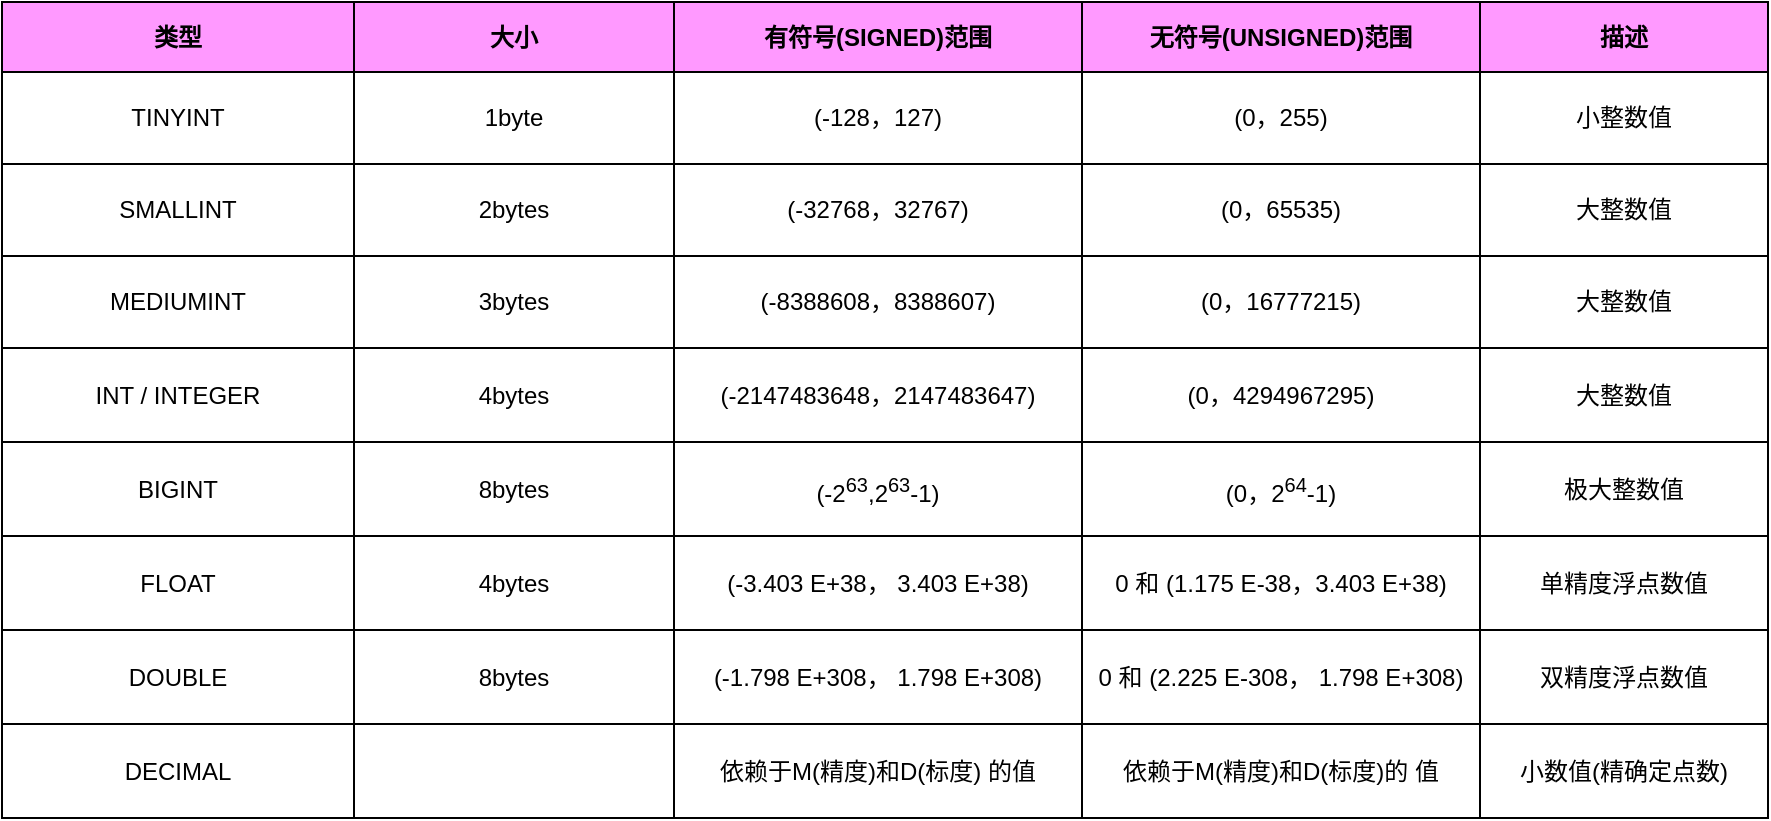 <mxfile version="21.7.4" type="github">
  <diagram name="第 1 页" id="7ZvSJ0obR6vTkH_XxHPz">
    <mxGraphModel dx="1060" dy="561" grid="0" gridSize="10" guides="1" tooltips="1" connect="1" arrows="1" fold="1" page="1" pageScale="1" pageWidth="1920" pageHeight="1200" math="0" shadow="0">
      <root>
        <mxCell id="0" />
        <mxCell id="1" parent="0" />
        <mxCell id="YqHx8tjjUML3rOim9XX1-1" value="" style="childLayout=tableLayout;recursiveResize=0;shadow=0;fillColor=none;" vertex="1" parent="1">
          <mxGeometry x="81" y="49" width="883" height="408" as="geometry" />
        </mxCell>
        <mxCell id="YqHx8tjjUML3rOim9XX1-2" value="" style="shape=tableRow;horizontal=0;startSize=0;swimlaneHead=0;swimlaneBody=0;top=0;left=0;bottom=0;right=0;dropTarget=0;collapsible=0;recursiveResize=0;expand=0;fontStyle=0;fillColor=none;strokeColor=inherit;" vertex="1" parent="YqHx8tjjUML3rOim9XX1-1">
          <mxGeometry width="883" height="35" as="geometry" />
        </mxCell>
        <mxCell id="YqHx8tjjUML3rOim9XX1-3" value="类型" style="connectable=0;recursiveResize=0;strokeColor=inherit;fillColor=#FF99FF;align=center;whiteSpace=wrap;html=1;fontStyle=1" vertex="1" parent="YqHx8tjjUML3rOim9XX1-2">
          <mxGeometry width="176" height="35" as="geometry">
            <mxRectangle width="176" height="35" as="alternateBounds" />
          </mxGeometry>
        </mxCell>
        <mxCell id="YqHx8tjjUML3rOim9XX1-4" value="大小" style="connectable=0;recursiveResize=0;strokeColor=inherit;fillColor=#FF99FF;align=center;whiteSpace=wrap;html=1;fontStyle=1" vertex="1" parent="YqHx8tjjUML3rOim9XX1-2">
          <mxGeometry x="176" width="160" height="35" as="geometry">
            <mxRectangle width="160" height="35" as="alternateBounds" />
          </mxGeometry>
        </mxCell>
        <mxCell id="YqHx8tjjUML3rOim9XX1-5" value="有符号(SIGNED)范围" style="connectable=0;recursiveResize=0;strokeColor=inherit;fillColor=#FF99FF;align=center;whiteSpace=wrap;html=1;fontStyle=1" vertex="1" parent="YqHx8tjjUML3rOim9XX1-2">
          <mxGeometry x="336" width="204" height="35" as="geometry">
            <mxRectangle width="204" height="35" as="alternateBounds" />
          </mxGeometry>
        </mxCell>
        <mxCell id="YqHx8tjjUML3rOim9XX1-29" value="无符号(UNSIGNED)范围" style="connectable=0;recursiveResize=0;strokeColor=inherit;fillColor=#FF99FF;align=center;whiteSpace=wrap;html=1;fontStyle=1" vertex="1" parent="YqHx8tjjUML3rOim9XX1-2">
          <mxGeometry x="540" width="199" height="35" as="geometry">
            <mxRectangle width="199" height="35" as="alternateBounds" />
          </mxGeometry>
        </mxCell>
        <mxCell id="YqHx8tjjUML3rOim9XX1-24" value="描述" style="connectable=0;recursiveResize=0;strokeColor=inherit;fillColor=#FF99FF;align=center;whiteSpace=wrap;html=1;fontStyle=1" vertex="1" parent="YqHx8tjjUML3rOim9XX1-2">
          <mxGeometry x="739" width="144" height="35" as="geometry">
            <mxRectangle width="144" height="35" as="alternateBounds" />
          </mxGeometry>
        </mxCell>
        <mxCell id="YqHx8tjjUML3rOim9XX1-6" style="shape=tableRow;horizontal=0;startSize=0;swimlaneHead=0;swimlaneBody=0;top=0;left=0;bottom=0;right=0;dropTarget=0;collapsible=0;recursiveResize=0;expand=0;fontStyle=0;fillColor=none;strokeColor=inherit;" vertex="1" parent="YqHx8tjjUML3rOim9XX1-1">
          <mxGeometry y="35" width="883" height="46" as="geometry" />
        </mxCell>
        <mxCell id="YqHx8tjjUML3rOim9XX1-7" value="TINYINT" style="connectable=0;recursiveResize=0;strokeColor=inherit;fillColor=none;align=center;whiteSpace=wrap;html=1;" vertex="1" parent="YqHx8tjjUML3rOim9XX1-6">
          <mxGeometry width="176" height="46" as="geometry">
            <mxRectangle width="176" height="46" as="alternateBounds" />
          </mxGeometry>
        </mxCell>
        <mxCell id="YqHx8tjjUML3rOim9XX1-8" value="1byte" style="connectable=0;recursiveResize=0;strokeColor=inherit;fillColor=none;align=center;whiteSpace=wrap;html=1;" vertex="1" parent="YqHx8tjjUML3rOim9XX1-6">
          <mxGeometry x="176" width="160" height="46" as="geometry">
            <mxRectangle width="160" height="46" as="alternateBounds" />
          </mxGeometry>
        </mxCell>
        <mxCell id="YqHx8tjjUML3rOim9XX1-9" value="(-128，127)" style="connectable=0;recursiveResize=0;strokeColor=inherit;fillColor=none;align=center;whiteSpace=wrap;html=1;" vertex="1" parent="YqHx8tjjUML3rOim9XX1-6">
          <mxGeometry x="336" width="204" height="46" as="geometry">
            <mxRectangle width="204" height="46" as="alternateBounds" />
          </mxGeometry>
        </mxCell>
        <mxCell id="YqHx8tjjUML3rOim9XX1-30" value="(0，255)" style="connectable=0;recursiveResize=0;strokeColor=inherit;fillColor=none;align=center;whiteSpace=wrap;html=1;" vertex="1" parent="YqHx8tjjUML3rOim9XX1-6">
          <mxGeometry x="540" width="199" height="46" as="geometry">
            <mxRectangle width="199" height="46" as="alternateBounds" />
          </mxGeometry>
        </mxCell>
        <mxCell id="YqHx8tjjUML3rOim9XX1-25" value="小整数值" style="connectable=0;recursiveResize=0;strokeColor=inherit;fillColor=none;align=center;whiteSpace=wrap;html=1;" vertex="1" parent="YqHx8tjjUML3rOim9XX1-6">
          <mxGeometry x="739" width="144" height="46" as="geometry">
            <mxRectangle width="144" height="46" as="alternateBounds" />
          </mxGeometry>
        </mxCell>
        <mxCell id="YqHx8tjjUML3rOim9XX1-20" style="shape=tableRow;horizontal=0;startSize=0;swimlaneHead=0;swimlaneBody=0;top=0;left=0;bottom=0;right=0;dropTarget=0;collapsible=0;recursiveResize=0;expand=0;fontStyle=0;fillColor=none;strokeColor=inherit;" vertex="1" parent="YqHx8tjjUML3rOim9XX1-1">
          <mxGeometry y="81" width="883" height="46" as="geometry" />
        </mxCell>
        <mxCell id="YqHx8tjjUML3rOim9XX1-21" value="SMALLINT" style="connectable=0;recursiveResize=0;strokeColor=inherit;fillColor=none;align=center;whiteSpace=wrap;html=1;" vertex="1" parent="YqHx8tjjUML3rOim9XX1-20">
          <mxGeometry width="176" height="46" as="geometry">
            <mxRectangle width="176" height="46" as="alternateBounds" />
          </mxGeometry>
        </mxCell>
        <mxCell id="YqHx8tjjUML3rOim9XX1-22" value="2bytes" style="connectable=0;recursiveResize=0;strokeColor=inherit;fillColor=none;align=center;whiteSpace=wrap;html=1;" vertex="1" parent="YqHx8tjjUML3rOim9XX1-20">
          <mxGeometry x="176" width="160" height="46" as="geometry">
            <mxRectangle width="160" height="46" as="alternateBounds" />
          </mxGeometry>
        </mxCell>
        <mxCell id="YqHx8tjjUML3rOim9XX1-23" value="(-32768，32767)" style="connectable=0;recursiveResize=0;strokeColor=inherit;fillColor=none;align=center;whiteSpace=wrap;html=1;" vertex="1" parent="YqHx8tjjUML3rOim9XX1-20">
          <mxGeometry x="336" width="204" height="46" as="geometry">
            <mxRectangle width="204" height="46" as="alternateBounds" />
          </mxGeometry>
        </mxCell>
        <mxCell id="YqHx8tjjUML3rOim9XX1-31" value="(0，65535)" style="connectable=0;recursiveResize=0;strokeColor=inherit;fillColor=none;align=center;whiteSpace=wrap;html=1;" vertex="1" parent="YqHx8tjjUML3rOim9XX1-20">
          <mxGeometry x="540" width="199" height="46" as="geometry">
            <mxRectangle width="199" height="46" as="alternateBounds" />
          </mxGeometry>
        </mxCell>
        <mxCell id="YqHx8tjjUML3rOim9XX1-26" value="大整数值" style="connectable=0;recursiveResize=0;strokeColor=inherit;fillColor=none;align=center;whiteSpace=wrap;html=1;" vertex="1" parent="YqHx8tjjUML3rOim9XX1-20">
          <mxGeometry x="739" width="144" height="46" as="geometry">
            <mxRectangle width="144" height="46" as="alternateBounds" />
          </mxGeometry>
        </mxCell>
        <mxCell id="YqHx8tjjUML3rOim9XX1-16" style="shape=tableRow;horizontal=0;startSize=0;swimlaneHead=0;swimlaneBody=0;top=0;left=0;bottom=0;right=0;dropTarget=0;collapsible=0;recursiveResize=0;expand=0;fontStyle=0;fillColor=none;strokeColor=inherit;" vertex="1" parent="YqHx8tjjUML3rOim9XX1-1">
          <mxGeometry y="127" width="883" height="46" as="geometry" />
        </mxCell>
        <mxCell id="YqHx8tjjUML3rOim9XX1-17" value="MEDIUMINT" style="connectable=0;recursiveResize=0;strokeColor=inherit;fillColor=none;align=center;whiteSpace=wrap;html=1;" vertex="1" parent="YqHx8tjjUML3rOim9XX1-16">
          <mxGeometry width="176" height="46" as="geometry">
            <mxRectangle width="176" height="46" as="alternateBounds" />
          </mxGeometry>
        </mxCell>
        <mxCell id="YqHx8tjjUML3rOim9XX1-18" value="3bytes" style="connectable=0;recursiveResize=0;strokeColor=inherit;fillColor=none;align=center;whiteSpace=wrap;html=1;" vertex="1" parent="YqHx8tjjUML3rOim9XX1-16">
          <mxGeometry x="176" width="160" height="46" as="geometry">
            <mxRectangle width="160" height="46" as="alternateBounds" />
          </mxGeometry>
        </mxCell>
        <mxCell id="YqHx8tjjUML3rOim9XX1-19" value="(-8388608，8388607)" style="connectable=0;recursiveResize=0;strokeColor=inherit;fillColor=none;align=center;whiteSpace=wrap;html=1;" vertex="1" parent="YqHx8tjjUML3rOim9XX1-16">
          <mxGeometry x="336" width="204" height="46" as="geometry">
            <mxRectangle width="204" height="46" as="alternateBounds" />
          </mxGeometry>
        </mxCell>
        <mxCell id="YqHx8tjjUML3rOim9XX1-32" value="(0，16777215)" style="connectable=0;recursiveResize=0;strokeColor=inherit;fillColor=none;align=center;whiteSpace=wrap;html=1;" vertex="1" parent="YqHx8tjjUML3rOim9XX1-16">
          <mxGeometry x="540" width="199" height="46" as="geometry">
            <mxRectangle width="199" height="46" as="alternateBounds" />
          </mxGeometry>
        </mxCell>
        <mxCell id="YqHx8tjjUML3rOim9XX1-27" value="大整数值" style="connectable=0;recursiveResize=0;strokeColor=inherit;fillColor=none;align=center;whiteSpace=wrap;html=1;" vertex="1" parent="YqHx8tjjUML3rOim9XX1-16">
          <mxGeometry x="739" width="144" height="46" as="geometry">
            <mxRectangle width="144" height="46" as="alternateBounds" />
          </mxGeometry>
        </mxCell>
        <mxCell id="YqHx8tjjUML3rOim9XX1-10" style="shape=tableRow;horizontal=0;startSize=0;swimlaneHead=0;swimlaneBody=0;top=0;left=0;bottom=0;right=0;dropTarget=0;collapsible=0;recursiveResize=0;expand=0;fontStyle=0;fillColor=none;strokeColor=inherit;" vertex="1" parent="YqHx8tjjUML3rOim9XX1-1">
          <mxGeometry y="173" width="883" height="47" as="geometry" />
        </mxCell>
        <mxCell id="YqHx8tjjUML3rOim9XX1-11" value="INT / INTEGER" style="connectable=0;recursiveResize=0;strokeColor=inherit;fillColor=none;align=center;whiteSpace=wrap;html=1;" vertex="1" parent="YqHx8tjjUML3rOim9XX1-10">
          <mxGeometry width="176" height="47" as="geometry">
            <mxRectangle width="176" height="47" as="alternateBounds" />
          </mxGeometry>
        </mxCell>
        <mxCell id="YqHx8tjjUML3rOim9XX1-12" value="4bytes" style="connectable=0;recursiveResize=0;strokeColor=inherit;fillColor=none;align=center;whiteSpace=wrap;html=1;" vertex="1" parent="YqHx8tjjUML3rOim9XX1-10">
          <mxGeometry x="176" width="160" height="47" as="geometry">
            <mxRectangle width="160" height="47" as="alternateBounds" />
          </mxGeometry>
        </mxCell>
        <mxCell id="YqHx8tjjUML3rOim9XX1-13" value="(-2147483648，2147483647)" style="connectable=0;recursiveResize=0;strokeColor=inherit;fillColor=none;align=center;whiteSpace=wrap;html=1;" vertex="1" parent="YqHx8tjjUML3rOim9XX1-10">
          <mxGeometry x="336" width="204" height="47" as="geometry">
            <mxRectangle width="204" height="47" as="alternateBounds" />
          </mxGeometry>
        </mxCell>
        <mxCell id="YqHx8tjjUML3rOim9XX1-33" value="(0，4294967295)" style="connectable=0;recursiveResize=0;strokeColor=inherit;fillColor=none;align=center;whiteSpace=wrap;html=1;" vertex="1" parent="YqHx8tjjUML3rOim9XX1-10">
          <mxGeometry x="540" width="199" height="47" as="geometry">
            <mxRectangle width="199" height="47" as="alternateBounds" />
          </mxGeometry>
        </mxCell>
        <mxCell id="YqHx8tjjUML3rOim9XX1-28" value="大整数值" style="connectable=0;recursiveResize=0;strokeColor=inherit;fillColor=none;align=center;whiteSpace=wrap;html=1;" vertex="1" parent="YqHx8tjjUML3rOim9XX1-10">
          <mxGeometry x="739" width="144" height="47" as="geometry">
            <mxRectangle width="144" height="47" as="alternateBounds" />
          </mxGeometry>
        </mxCell>
        <mxCell id="YqHx8tjjUML3rOim9XX1-34" style="shape=tableRow;horizontal=0;startSize=0;swimlaneHead=0;swimlaneBody=0;top=0;left=0;bottom=0;right=0;dropTarget=0;collapsible=0;recursiveResize=0;expand=0;fontStyle=0;fillColor=none;strokeColor=inherit;" vertex="1" parent="YqHx8tjjUML3rOim9XX1-1">
          <mxGeometry y="220" width="883" height="47" as="geometry" />
        </mxCell>
        <mxCell id="YqHx8tjjUML3rOim9XX1-35" value="BIGINT" style="connectable=0;recursiveResize=0;strokeColor=inherit;fillColor=none;align=center;whiteSpace=wrap;html=1;" vertex="1" parent="YqHx8tjjUML3rOim9XX1-34">
          <mxGeometry width="176" height="47" as="geometry">
            <mxRectangle width="176" height="47" as="alternateBounds" />
          </mxGeometry>
        </mxCell>
        <mxCell id="YqHx8tjjUML3rOim9XX1-36" value="8bytes" style="connectable=0;recursiveResize=0;strokeColor=inherit;fillColor=none;align=center;whiteSpace=wrap;html=1;" vertex="1" parent="YqHx8tjjUML3rOim9XX1-34">
          <mxGeometry x="176" width="160" height="47" as="geometry">
            <mxRectangle width="160" height="47" as="alternateBounds" />
          </mxGeometry>
        </mxCell>
        <mxCell id="YqHx8tjjUML3rOim9XX1-37" value="(-2&lt;sup&gt;63&lt;/sup&gt;,2&lt;sup&gt;63&lt;/sup&gt;-1)" style="connectable=0;recursiveResize=0;strokeColor=inherit;fillColor=none;align=center;whiteSpace=wrap;html=1;" vertex="1" parent="YqHx8tjjUML3rOim9XX1-34">
          <mxGeometry x="336" width="204" height="47" as="geometry">
            <mxRectangle width="204" height="47" as="alternateBounds" />
          </mxGeometry>
        </mxCell>
        <mxCell id="YqHx8tjjUML3rOim9XX1-38" value="(0，2&lt;sup&gt;64&lt;/sup&gt;-1)" style="connectable=0;recursiveResize=0;strokeColor=inherit;fillColor=none;align=center;whiteSpace=wrap;html=1;" vertex="1" parent="YqHx8tjjUML3rOim9XX1-34">
          <mxGeometry x="540" width="199" height="47" as="geometry">
            <mxRectangle width="199" height="47" as="alternateBounds" />
          </mxGeometry>
        </mxCell>
        <mxCell id="YqHx8tjjUML3rOim9XX1-39" value="极大整数值" style="connectable=0;recursiveResize=0;strokeColor=inherit;fillColor=none;align=center;whiteSpace=wrap;html=1;" vertex="1" parent="YqHx8tjjUML3rOim9XX1-34">
          <mxGeometry x="739" width="144" height="47" as="geometry">
            <mxRectangle width="144" height="47" as="alternateBounds" />
          </mxGeometry>
        </mxCell>
        <mxCell id="YqHx8tjjUML3rOim9XX1-40" style="shape=tableRow;horizontal=0;startSize=0;swimlaneHead=0;swimlaneBody=0;top=0;left=0;bottom=0;right=0;dropTarget=0;collapsible=0;recursiveResize=0;expand=0;fontStyle=0;fillColor=none;strokeColor=inherit;" vertex="1" parent="YqHx8tjjUML3rOim9XX1-1">
          <mxGeometry y="267" width="883" height="47" as="geometry" />
        </mxCell>
        <mxCell id="YqHx8tjjUML3rOim9XX1-41" value="FLOAT" style="connectable=0;recursiveResize=0;strokeColor=inherit;fillColor=none;align=center;whiteSpace=wrap;html=1;" vertex="1" parent="YqHx8tjjUML3rOim9XX1-40">
          <mxGeometry width="176" height="47" as="geometry">
            <mxRectangle width="176" height="47" as="alternateBounds" />
          </mxGeometry>
        </mxCell>
        <mxCell id="YqHx8tjjUML3rOim9XX1-42" value="4bytes" style="connectable=0;recursiveResize=0;strokeColor=inherit;fillColor=none;align=center;whiteSpace=wrap;html=1;" vertex="1" parent="YqHx8tjjUML3rOim9XX1-40">
          <mxGeometry x="176" width="160" height="47" as="geometry">
            <mxRectangle width="160" height="47" as="alternateBounds" />
          </mxGeometry>
        </mxCell>
        <mxCell id="YqHx8tjjUML3rOim9XX1-43" value="(-3.403 E+38， 3.403 E+38)" style="connectable=0;recursiveResize=0;strokeColor=inherit;fillColor=none;align=center;whiteSpace=wrap;html=1;" vertex="1" parent="YqHx8tjjUML3rOim9XX1-40">
          <mxGeometry x="336" width="204" height="47" as="geometry">
            <mxRectangle width="204" height="47" as="alternateBounds" />
          </mxGeometry>
        </mxCell>
        <mxCell id="YqHx8tjjUML3rOim9XX1-44" value="0 和 (1.175 E-38，3.403 E+38)" style="connectable=0;recursiveResize=0;strokeColor=inherit;fillColor=none;align=center;whiteSpace=wrap;html=1;" vertex="1" parent="YqHx8tjjUML3rOim9XX1-40">
          <mxGeometry x="540" width="199" height="47" as="geometry">
            <mxRectangle width="199" height="47" as="alternateBounds" />
          </mxGeometry>
        </mxCell>
        <mxCell id="YqHx8tjjUML3rOim9XX1-45" value="单精度浮点数值" style="connectable=0;recursiveResize=0;strokeColor=inherit;fillColor=none;align=center;whiteSpace=wrap;html=1;" vertex="1" parent="YqHx8tjjUML3rOim9XX1-40">
          <mxGeometry x="739" width="144" height="47" as="geometry">
            <mxRectangle width="144" height="47" as="alternateBounds" />
          </mxGeometry>
        </mxCell>
        <mxCell id="YqHx8tjjUML3rOim9XX1-46" style="shape=tableRow;horizontal=0;startSize=0;swimlaneHead=0;swimlaneBody=0;top=0;left=0;bottom=0;right=0;dropTarget=0;collapsible=0;recursiveResize=0;expand=0;fontStyle=0;fillColor=none;strokeColor=inherit;" vertex="1" parent="YqHx8tjjUML3rOim9XX1-1">
          <mxGeometry y="314" width="883" height="47" as="geometry" />
        </mxCell>
        <mxCell id="YqHx8tjjUML3rOim9XX1-47" value="DOUBLE" style="connectable=0;recursiveResize=0;strokeColor=inherit;fillColor=none;align=center;whiteSpace=wrap;html=1;" vertex="1" parent="YqHx8tjjUML3rOim9XX1-46">
          <mxGeometry width="176" height="47" as="geometry">
            <mxRectangle width="176" height="47" as="alternateBounds" />
          </mxGeometry>
        </mxCell>
        <mxCell id="YqHx8tjjUML3rOim9XX1-48" value="8bytes" style="connectable=0;recursiveResize=0;strokeColor=inherit;fillColor=none;align=center;whiteSpace=wrap;html=1;" vertex="1" parent="YqHx8tjjUML3rOim9XX1-46">
          <mxGeometry x="176" width="160" height="47" as="geometry">
            <mxRectangle width="160" height="47" as="alternateBounds" />
          </mxGeometry>
        </mxCell>
        <mxCell id="YqHx8tjjUML3rOim9XX1-49" value="(-1.798 E+308， 1.798 E+308)" style="connectable=0;recursiveResize=0;strokeColor=inherit;fillColor=none;align=center;whiteSpace=wrap;html=1;" vertex="1" parent="YqHx8tjjUML3rOim9XX1-46">
          <mxGeometry x="336" width="204" height="47" as="geometry">
            <mxRectangle width="204" height="47" as="alternateBounds" />
          </mxGeometry>
        </mxCell>
        <mxCell id="YqHx8tjjUML3rOim9XX1-50" value="0 和 (2.225 E-308， 1.798 E+308)" style="connectable=0;recursiveResize=0;strokeColor=inherit;fillColor=none;align=center;whiteSpace=wrap;html=1;" vertex="1" parent="YqHx8tjjUML3rOim9XX1-46">
          <mxGeometry x="540" width="199" height="47" as="geometry">
            <mxRectangle width="199" height="47" as="alternateBounds" />
          </mxGeometry>
        </mxCell>
        <mxCell id="YqHx8tjjUML3rOim9XX1-51" value="双精度浮点数值" style="connectable=0;recursiveResize=0;strokeColor=inherit;fillColor=none;align=center;whiteSpace=wrap;html=1;" vertex="1" parent="YqHx8tjjUML3rOim9XX1-46">
          <mxGeometry x="739" width="144" height="47" as="geometry">
            <mxRectangle width="144" height="47" as="alternateBounds" />
          </mxGeometry>
        </mxCell>
        <mxCell id="YqHx8tjjUML3rOim9XX1-52" style="shape=tableRow;horizontal=0;startSize=0;swimlaneHead=0;swimlaneBody=0;top=0;left=0;bottom=0;right=0;dropTarget=0;collapsible=0;recursiveResize=0;expand=0;fontStyle=0;fillColor=none;strokeColor=inherit;" vertex="1" parent="YqHx8tjjUML3rOim9XX1-1">
          <mxGeometry y="361" width="883" height="47" as="geometry" />
        </mxCell>
        <mxCell id="YqHx8tjjUML3rOim9XX1-53" value="DECIMAL" style="connectable=0;recursiveResize=0;strokeColor=inherit;fillColor=none;align=center;whiteSpace=wrap;html=1;" vertex="1" parent="YqHx8tjjUML3rOim9XX1-52">
          <mxGeometry width="176" height="47" as="geometry">
            <mxRectangle width="176" height="47" as="alternateBounds" />
          </mxGeometry>
        </mxCell>
        <mxCell id="YqHx8tjjUML3rOim9XX1-54" value="" style="connectable=0;recursiveResize=0;strokeColor=inherit;fillColor=none;align=center;whiteSpace=wrap;html=1;" vertex="1" parent="YqHx8tjjUML3rOim9XX1-52">
          <mxGeometry x="176" width="160" height="47" as="geometry">
            <mxRectangle width="160" height="47" as="alternateBounds" />
          </mxGeometry>
        </mxCell>
        <mxCell id="YqHx8tjjUML3rOim9XX1-55" value="依赖于M(精度)和D(标度) 的值" style="connectable=0;recursiveResize=0;strokeColor=inherit;fillColor=none;align=center;whiteSpace=wrap;html=1;" vertex="1" parent="YqHx8tjjUML3rOim9XX1-52">
          <mxGeometry x="336" width="204" height="47" as="geometry">
            <mxRectangle width="204" height="47" as="alternateBounds" />
          </mxGeometry>
        </mxCell>
        <mxCell id="YqHx8tjjUML3rOim9XX1-56" value="依赖于M(精度)和D(标度)的 值" style="connectable=0;recursiveResize=0;strokeColor=inherit;fillColor=none;align=center;whiteSpace=wrap;html=1;" vertex="1" parent="YqHx8tjjUML3rOim9XX1-52">
          <mxGeometry x="540" width="199" height="47" as="geometry">
            <mxRectangle width="199" height="47" as="alternateBounds" />
          </mxGeometry>
        </mxCell>
        <mxCell id="YqHx8tjjUML3rOim9XX1-57" value="小数值(精确定点数)" style="connectable=0;recursiveResize=0;strokeColor=inherit;fillColor=none;align=center;whiteSpace=wrap;html=1;" vertex="1" parent="YqHx8tjjUML3rOim9XX1-52">
          <mxGeometry x="739" width="144" height="47" as="geometry">
            <mxRectangle width="144" height="47" as="alternateBounds" />
          </mxGeometry>
        </mxCell>
      </root>
    </mxGraphModel>
  </diagram>
</mxfile>
